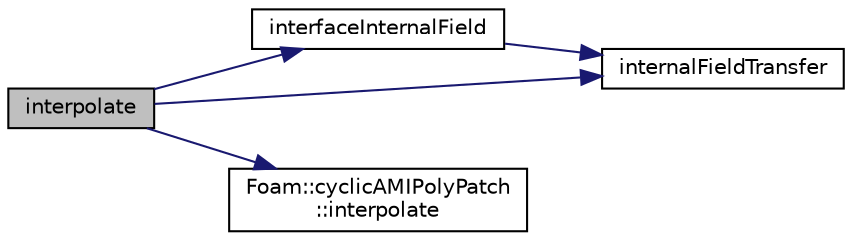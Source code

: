 digraph "interpolate"
{
  bgcolor="transparent";
  edge [fontname="Helvetica",fontsize="10",labelfontname="Helvetica",labelfontsize="10"];
  node [fontname="Helvetica",fontsize="10",shape=record];
  rankdir="LR";
  Node1 [label="interpolate",height=0.2,width=0.4,color="black", fillcolor="grey75", style="filled", fontcolor="black"];
  Node1 -> Node2 [color="midnightblue",fontsize="10",style="solid",fontname="Helvetica"];
  Node2 [label="interfaceInternalField",height=0.2,width=0.4,color="black",URL="$a00465.html#a346641bf2f8bed76917a8ae4fff65384",tooltip="Return the values of the given internal data adjacent to. "];
  Node2 -> Node3 [color="midnightblue",fontsize="10",style="solid",fontname="Helvetica"];
  Node3 [label="internalFieldTransfer",height=0.2,width=0.4,color="black",URL="$a00465.html#abf1d28b7e4b8a471122b49e82b2c4cfb",tooltip="Return neighbour field. "];
  Node1 -> Node3 [color="midnightblue",fontsize="10",style="solid",fontname="Helvetica"];
  Node1 -> Node4 [color="midnightblue",fontsize="10",style="solid",fontname="Helvetica"];
  Node4 [label="Foam::cyclicAMIPolyPatch\l::interpolate",height=0.2,width=0.4,color="black",URL="$a00474.html#a85fb1f1d9d75e3917f83204dc3da1020",tooltip="Interpolate field. "];
}

